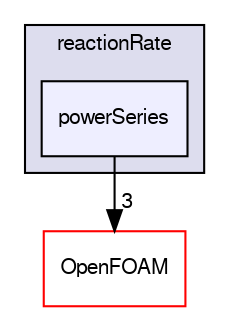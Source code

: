 digraph "src/thermophysicalModels/specie/reaction/reactionRate/powerSeries" {
  bgcolor=transparent;
  compound=true
  node [ fontsize="10", fontname="FreeSans"];
  edge [ labelfontsize="10", labelfontname="FreeSans"];
  subgraph clusterdir_0b3172b66393f2c7ce0778392f9f1c0a {
    graph [ bgcolor="#ddddee", pencolor="black", label="reactionRate" fontname="FreeSans", fontsize="10", URL="dir_0b3172b66393f2c7ce0778392f9f1c0a.html"]
  dir_fdb251c2f01690b691fc8c3ca3138b59 [shape=box, label="powerSeries", style="filled", fillcolor="#eeeeff", pencolor="black", URL="dir_fdb251c2f01690b691fc8c3ca3138b59.html"];
  }
  dir_c5473ff19b20e6ec4dfe5c310b3778a8 [shape=box label="OpenFOAM" color="red" URL="dir_c5473ff19b20e6ec4dfe5c310b3778a8.html"];
  dir_fdb251c2f01690b691fc8c3ca3138b59->dir_c5473ff19b20e6ec4dfe5c310b3778a8 [headlabel="3", labeldistance=1.5 headhref="dir_002733_001732.html"];
}
